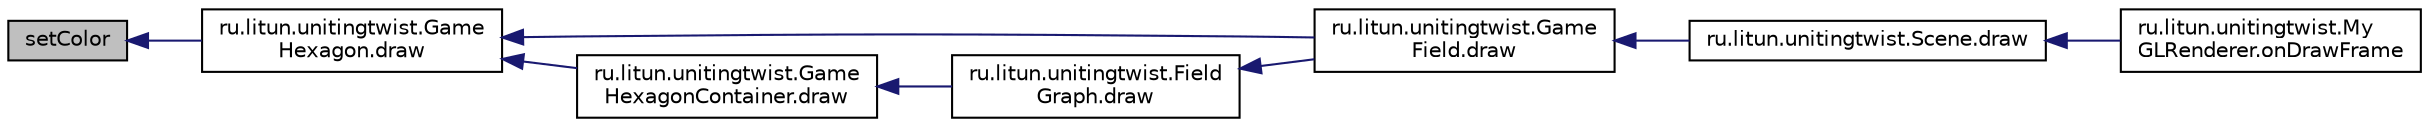 digraph "setColor"
{
  edge [fontname="Helvetica",fontsize="10",labelfontname="Helvetica",labelfontsize="10"];
  node [fontname="Helvetica",fontsize="10",shape=record];
  rankdir="LR";
  Node44 [label="setColor",height=0.2,width=0.4,color="black", fillcolor="grey75", style="filled", fontcolor="black"];
  Node44 -> Node45 [dir="back",color="midnightblue",fontsize="10",style="solid"];
  Node45 [label="ru.litun.unitingtwist.Game\lHexagon.draw",height=0.2,width=0.4,color="black", fillcolor="white", style="filled",URL="$classru_1_1litun_1_1unitingtwist_1_1_game_hexagon.html#ace8a0d2a4e41b6d83897d48fd91a7ab3"];
  Node45 -> Node46 [dir="back",color="midnightblue",fontsize="10",style="solid"];
  Node46 [label="ru.litun.unitingtwist.Game\lField.draw",height=0.2,width=0.4,color="black", fillcolor="white", style="filled",URL="$classru_1_1litun_1_1unitingtwist_1_1_game_field.html#ace8a0d2a4e41b6d83897d48fd91a7ab3"];
  Node46 -> Node47 [dir="back",color="midnightblue",fontsize="10",style="solid"];
  Node47 [label="ru.litun.unitingtwist.Scene.draw",height=0.2,width=0.4,color="black", fillcolor="white", style="filled",URL="$classru_1_1litun_1_1unitingtwist_1_1_scene.html#ace8a0d2a4e41b6d83897d48fd91a7ab3"];
  Node47 -> Node48 [dir="back",color="midnightblue",fontsize="10",style="solid"];
  Node48 [label="ru.litun.unitingtwist.My\lGLRenderer.onDrawFrame",height=0.2,width=0.4,color="black", fillcolor="white", style="filled",URL="$classru_1_1litun_1_1unitingtwist_1_1_my_g_l_renderer.html#aba4bf3428902adb204d17703e7afcbc9"];
  Node45 -> Node49 [dir="back",color="midnightblue",fontsize="10",style="solid"];
  Node49 [label="ru.litun.unitingtwist.Game\lHexagonContainer.draw",height=0.2,width=0.4,color="black", fillcolor="white", style="filled",URL="$classru_1_1litun_1_1unitingtwist_1_1_game_hexagon_container.html#ace8a0d2a4e41b6d83897d48fd91a7ab3"];
  Node49 -> Node50 [dir="back",color="midnightblue",fontsize="10",style="solid"];
  Node50 [label="ru.litun.unitingtwist.Field\lGraph.draw",height=0.2,width=0.4,color="black", fillcolor="white", style="filled",URL="$classru_1_1litun_1_1unitingtwist_1_1_field_graph.html#ac3e315879303dbd473ae480260356919"];
  Node50 -> Node46 [dir="back",color="midnightblue",fontsize="10",style="solid"];
}
